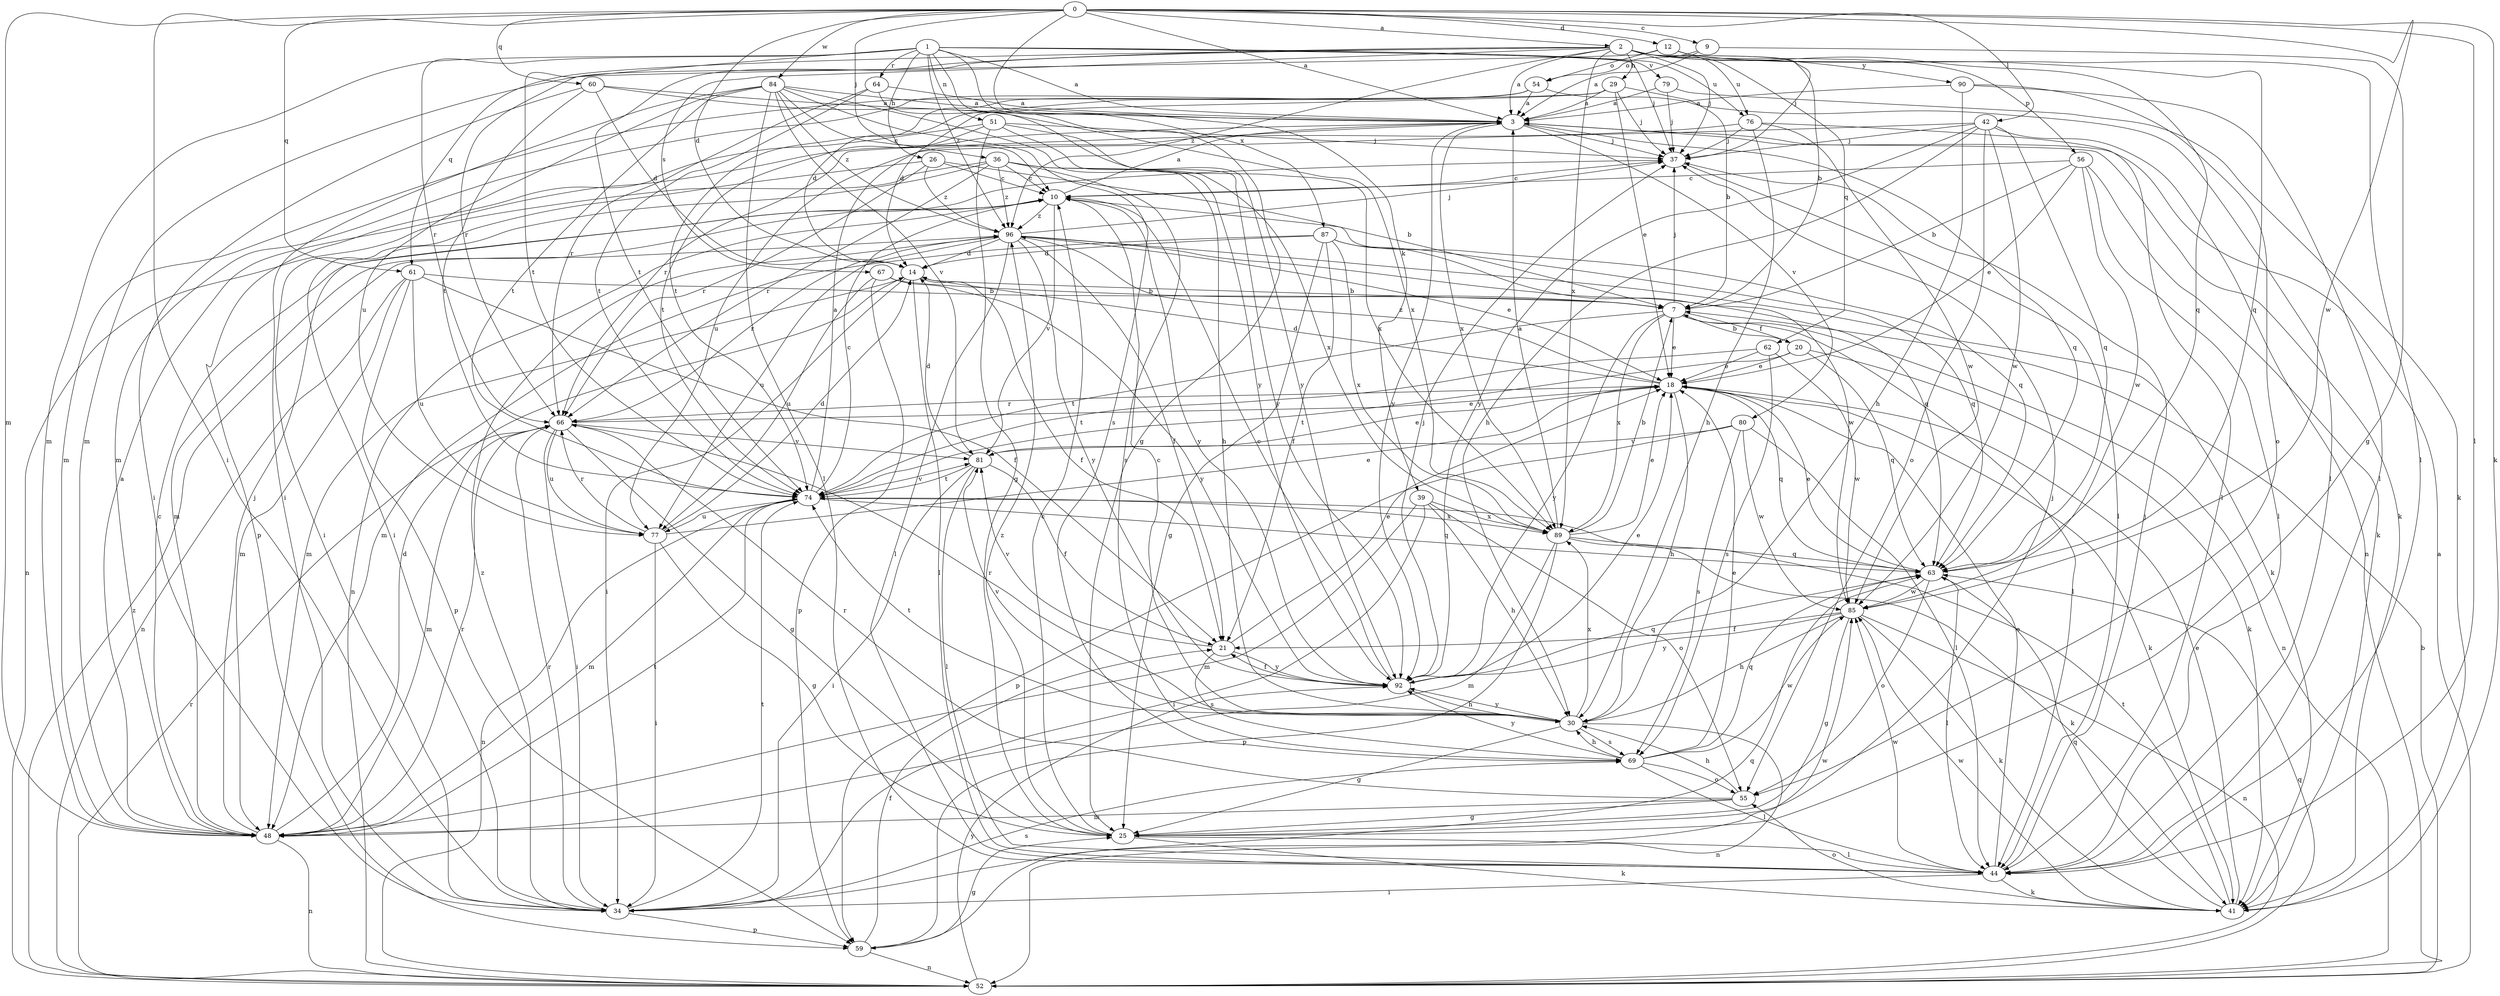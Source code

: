strict digraph  {
0;
1;
2;
3;
7;
9;
10;
12;
14;
18;
20;
21;
25;
26;
29;
30;
34;
36;
37;
39;
41;
42;
44;
48;
51;
52;
54;
55;
56;
59;
60;
61;
62;
63;
64;
66;
67;
69;
74;
76;
77;
79;
80;
81;
84;
85;
87;
89;
90;
92;
96;
0 -> 2  [label=a];
0 -> 3  [label=a];
0 -> 9  [label=c];
0 -> 12  [label=d];
0 -> 14  [label=d];
0 -> 34  [label=i];
0 -> 36  [label=j];
0 -> 39  [label=k];
0 -> 41  [label=k];
0 -> 42  [label=l];
0 -> 44  [label=l];
0 -> 48  [label=m];
0 -> 60  [label=q];
0 -> 61  [label=q];
0 -> 84  [label=w];
0 -> 85  [label=w];
1 -> 3  [label=a];
1 -> 25  [label=g];
1 -> 26  [label=h];
1 -> 37  [label=j];
1 -> 48  [label=m];
1 -> 51  [label=n];
1 -> 64  [label=r];
1 -> 66  [label=r];
1 -> 74  [label=t];
1 -> 76  [label=u];
1 -> 79  [label=v];
1 -> 87  [label=x];
1 -> 96  [label=z];
2 -> 3  [label=a];
2 -> 7  [label=b];
2 -> 29  [label=h];
2 -> 37  [label=j];
2 -> 56  [label=p];
2 -> 61  [label=q];
2 -> 62  [label=q];
2 -> 63  [label=q];
2 -> 66  [label=r];
2 -> 67  [label=s];
2 -> 74  [label=t];
2 -> 76  [label=u];
2 -> 89  [label=x];
2 -> 90  [label=y];
2 -> 96  [label=z];
3 -> 37  [label=j];
3 -> 41  [label=k];
3 -> 63  [label=q];
3 -> 80  [label=v];
3 -> 89  [label=x];
3 -> 92  [label=y];
7 -> 18  [label=e];
7 -> 20  [label=f];
7 -> 37  [label=j];
7 -> 44  [label=l];
7 -> 52  [label=n];
7 -> 74  [label=t];
7 -> 89  [label=x];
7 -> 92  [label=y];
9 -> 3  [label=a];
9 -> 25  [label=g];
9 -> 54  [label=o];
10 -> 3  [label=a];
10 -> 48  [label=m];
10 -> 52  [label=n];
10 -> 63  [label=q];
10 -> 81  [label=v];
10 -> 92  [label=y];
10 -> 96  [label=z];
12 -> 37  [label=j];
12 -> 44  [label=l];
12 -> 48  [label=m];
12 -> 54  [label=o];
12 -> 63  [label=q];
14 -> 7  [label=b];
14 -> 21  [label=f];
14 -> 34  [label=i];
14 -> 44  [label=l];
14 -> 48  [label=m];
18 -> 14  [label=d];
18 -> 30  [label=h];
18 -> 41  [label=k];
18 -> 63  [label=q];
18 -> 66  [label=r];
18 -> 96  [label=z];
20 -> 7  [label=b];
20 -> 18  [label=e];
20 -> 41  [label=k];
20 -> 63  [label=q];
20 -> 74  [label=t];
21 -> 18  [label=e];
21 -> 69  [label=s];
21 -> 81  [label=v];
21 -> 92  [label=y];
25 -> 10  [label=c];
25 -> 37  [label=j];
25 -> 41  [label=k];
25 -> 44  [label=l];
25 -> 96  [label=z];
26 -> 7  [label=b];
26 -> 10  [label=c];
26 -> 34  [label=i];
26 -> 66  [label=r];
26 -> 96  [label=z];
29 -> 3  [label=a];
29 -> 7  [label=b];
29 -> 14  [label=d];
29 -> 18  [label=e];
29 -> 37  [label=j];
29 -> 48  [label=m];
30 -> 10  [label=c];
30 -> 25  [label=g];
30 -> 52  [label=n];
30 -> 66  [label=r];
30 -> 69  [label=s];
30 -> 74  [label=t];
30 -> 81  [label=v];
30 -> 89  [label=x];
30 -> 92  [label=y];
34 -> 59  [label=p];
34 -> 66  [label=r];
34 -> 69  [label=s];
34 -> 74  [label=t];
34 -> 85  [label=w];
34 -> 96  [label=z];
36 -> 10  [label=c];
36 -> 30  [label=h];
36 -> 34  [label=i];
36 -> 52  [label=n];
36 -> 66  [label=r];
36 -> 69  [label=s];
36 -> 89  [label=x];
36 -> 96  [label=z];
37 -> 10  [label=c];
37 -> 44  [label=l];
39 -> 30  [label=h];
39 -> 34  [label=i];
39 -> 48  [label=m];
39 -> 55  [label=o];
39 -> 89  [label=x];
41 -> 18  [label=e];
41 -> 55  [label=o];
41 -> 63  [label=q];
41 -> 74  [label=t];
41 -> 85  [label=w];
42 -> 30  [label=h];
42 -> 37  [label=j];
42 -> 52  [label=n];
42 -> 55  [label=o];
42 -> 63  [label=q];
42 -> 77  [label=u];
42 -> 85  [label=w];
42 -> 92  [label=y];
44 -> 18  [label=e];
44 -> 34  [label=i];
44 -> 37  [label=j];
44 -> 41  [label=k];
44 -> 85  [label=w];
48 -> 3  [label=a];
48 -> 10  [label=c];
48 -> 14  [label=d];
48 -> 37  [label=j];
48 -> 52  [label=n];
48 -> 66  [label=r];
48 -> 74  [label=t];
51 -> 25  [label=g];
51 -> 37  [label=j];
51 -> 59  [label=p];
51 -> 74  [label=t];
51 -> 89  [label=x];
51 -> 92  [label=y];
52 -> 3  [label=a];
52 -> 7  [label=b];
52 -> 63  [label=q];
52 -> 66  [label=r];
52 -> 92  [label=y];
52 -> 96  [label=z];
54 -> 3  [label=a];
54 -> 14  [label=d];
54 -> 44  [label=l];
54 -> 48  [label=m];
54 -> 74  [label=t];
55 -> 25  [label=g];
55 -> 30  [label=h];
55 -> 48  [label=m];
55 -> 66  [label=r];
56 -> 7  [label=b];
56 -> 10  [label=c];
56 -> 18  [label=e];
56 -> 41  [label=k];
56 -> 44  [label=l];
56 -> 85  [label=w];
59 -> 21  [label=f];
59 -> 25  [label=g];
59 -> 52  [label=n];
59 -> 63  [label=q];
60 -> 3  [label=a];
60 -> 14  [label=d];
60 -> 34  [label=i];
60 -> 74  [label=t];
60 -> 89  [label=x];
61 -> 7  [label=b];
61 -> 21  [label=f];
61 -> 48  [label=m];
61 -> 52  [label=n];
61 -> 59  [label=p];
61 -> 77  [label=u];
62 -> 18  [label=e];
62 -> 69  [label=s];
62 -> 74  [label=t];
62 -> 85  [label=w];
63 -> 18  [label=e];
63 -> 44  [label=l];
63 -> 55  [label=o];
63 -> 85  [label=w];
64 -> 3  [label=a];
64 -> 66  [label=r];
64 -> 74  [label=t];
64 -> 92  [label=y];
66 -> 18  [label=e];
66 -> 25  [label=g];
66 -> 34  [label=i];
66 -> 48  [label=m];
66 -> 77  [label=u];
66 -> 81  [label=v];
67 -> 7  [label=b];
67 -> 59  [label=p];
67 -> 77  [label=u];
67 -> 92  [label=y];
69 -> 18  [label=e];
69 -> 30  [label=h];
69 -> 44  [label=l];
69 -> 55  [label=o];
69 -> 63  [label=q];
69 -> 85  [label=w];
69 -> 92  [label=y];
74 -> 3  [label=a];
74 -> 10  [label=c];
74 -> 48  [label=m];
74 -> 52  [label=n];
74 -> 63  [label=q];
74 -> 77  [label=u];
74 -> 81  [label=v];
74 -> 89  [label=x];
76 -> 30  [label=h];
76 -> 37  [label=j];
76 -> 44  [label=l];
76 -> 66  [label=r];
76 -> 85  [label=w];
77 -> 14  [label=d];
77 -> 18  [label=e];
77 -> 25  [label=g];
77 -> 34  [label=i];
77 -> 66  [label=r];
79 -> 3  [label=a];
79 -> 37  [label=j];
79 -> 41  [label=k];
80 -> 44  [label=l];
80 -> 59  [label=p];
80 -> 69  [label=s];
80 -> 81  [label=v];
80 -> 85  [label=w];
81 -> 14  [label=d];
81 -> 18  [label=e];
81 -> 21  [label=f];
81 -> 34  [label=i];
81 -> 44  [label=l];
81 -> 74  [label=t];
84 -> 3  [label=a];
84 -> 10  [label=c];
84 -> 34  [label=i];
84 -> 44  [label=l];
84 -> 69  [label=s];
84 -> 74  [label=t];
84 -> 77  [label=u];
84 -> 81  [label=v];
84 -> 92  [label=y];
84 -> 96  [label=z];
85 -> 21  [label=f];
85 -> 25  [label=g];
85 -> 30  [label=h];
85 -> 41  [label=k];
85 -> 52  [label=n];
85 -> 92  [label=y];
87 -> 14  [label=d];
87 -> 21  [label=f];
87 -> 25  [label=g];
87 -> 48  [label=m];
87 -> 63  [label=q];
87 -> 85  [label=w];
87 -> 89  [label=x];
89 -> 3  [label=a];
89 -> 7  [label=b];
89 -> 18  [label=e];
89 -> 41  [label=k];
89 -> 48  [label=m];
89 -> 59  [label=p];
89 -> 63  [label=q];
90 -> 3  [label=a];
90 -> 30  [label=h];
90 -> 44  [label=l];
90 -> 55  [label=o];
92 -> 10  [label=c];
92 -> 18  [label=e];
92 -> 21  [label=f];
92 -> 30  [label=h];
92 -> 37  [label=j];
92 -> 63  [label=q];
96 -> 14  [label=d];
96 -> 18  [label=e];
96 -> 21  [label=f];
96 -> 37  [label=j];
96 -> 41  [label=k];
96 -> 44  [label=l];
96 -> 63  [label=q];
96 -> 66  [label=r];
96 -> 77  [label=u];
96 -> 92  [label=y];
}
